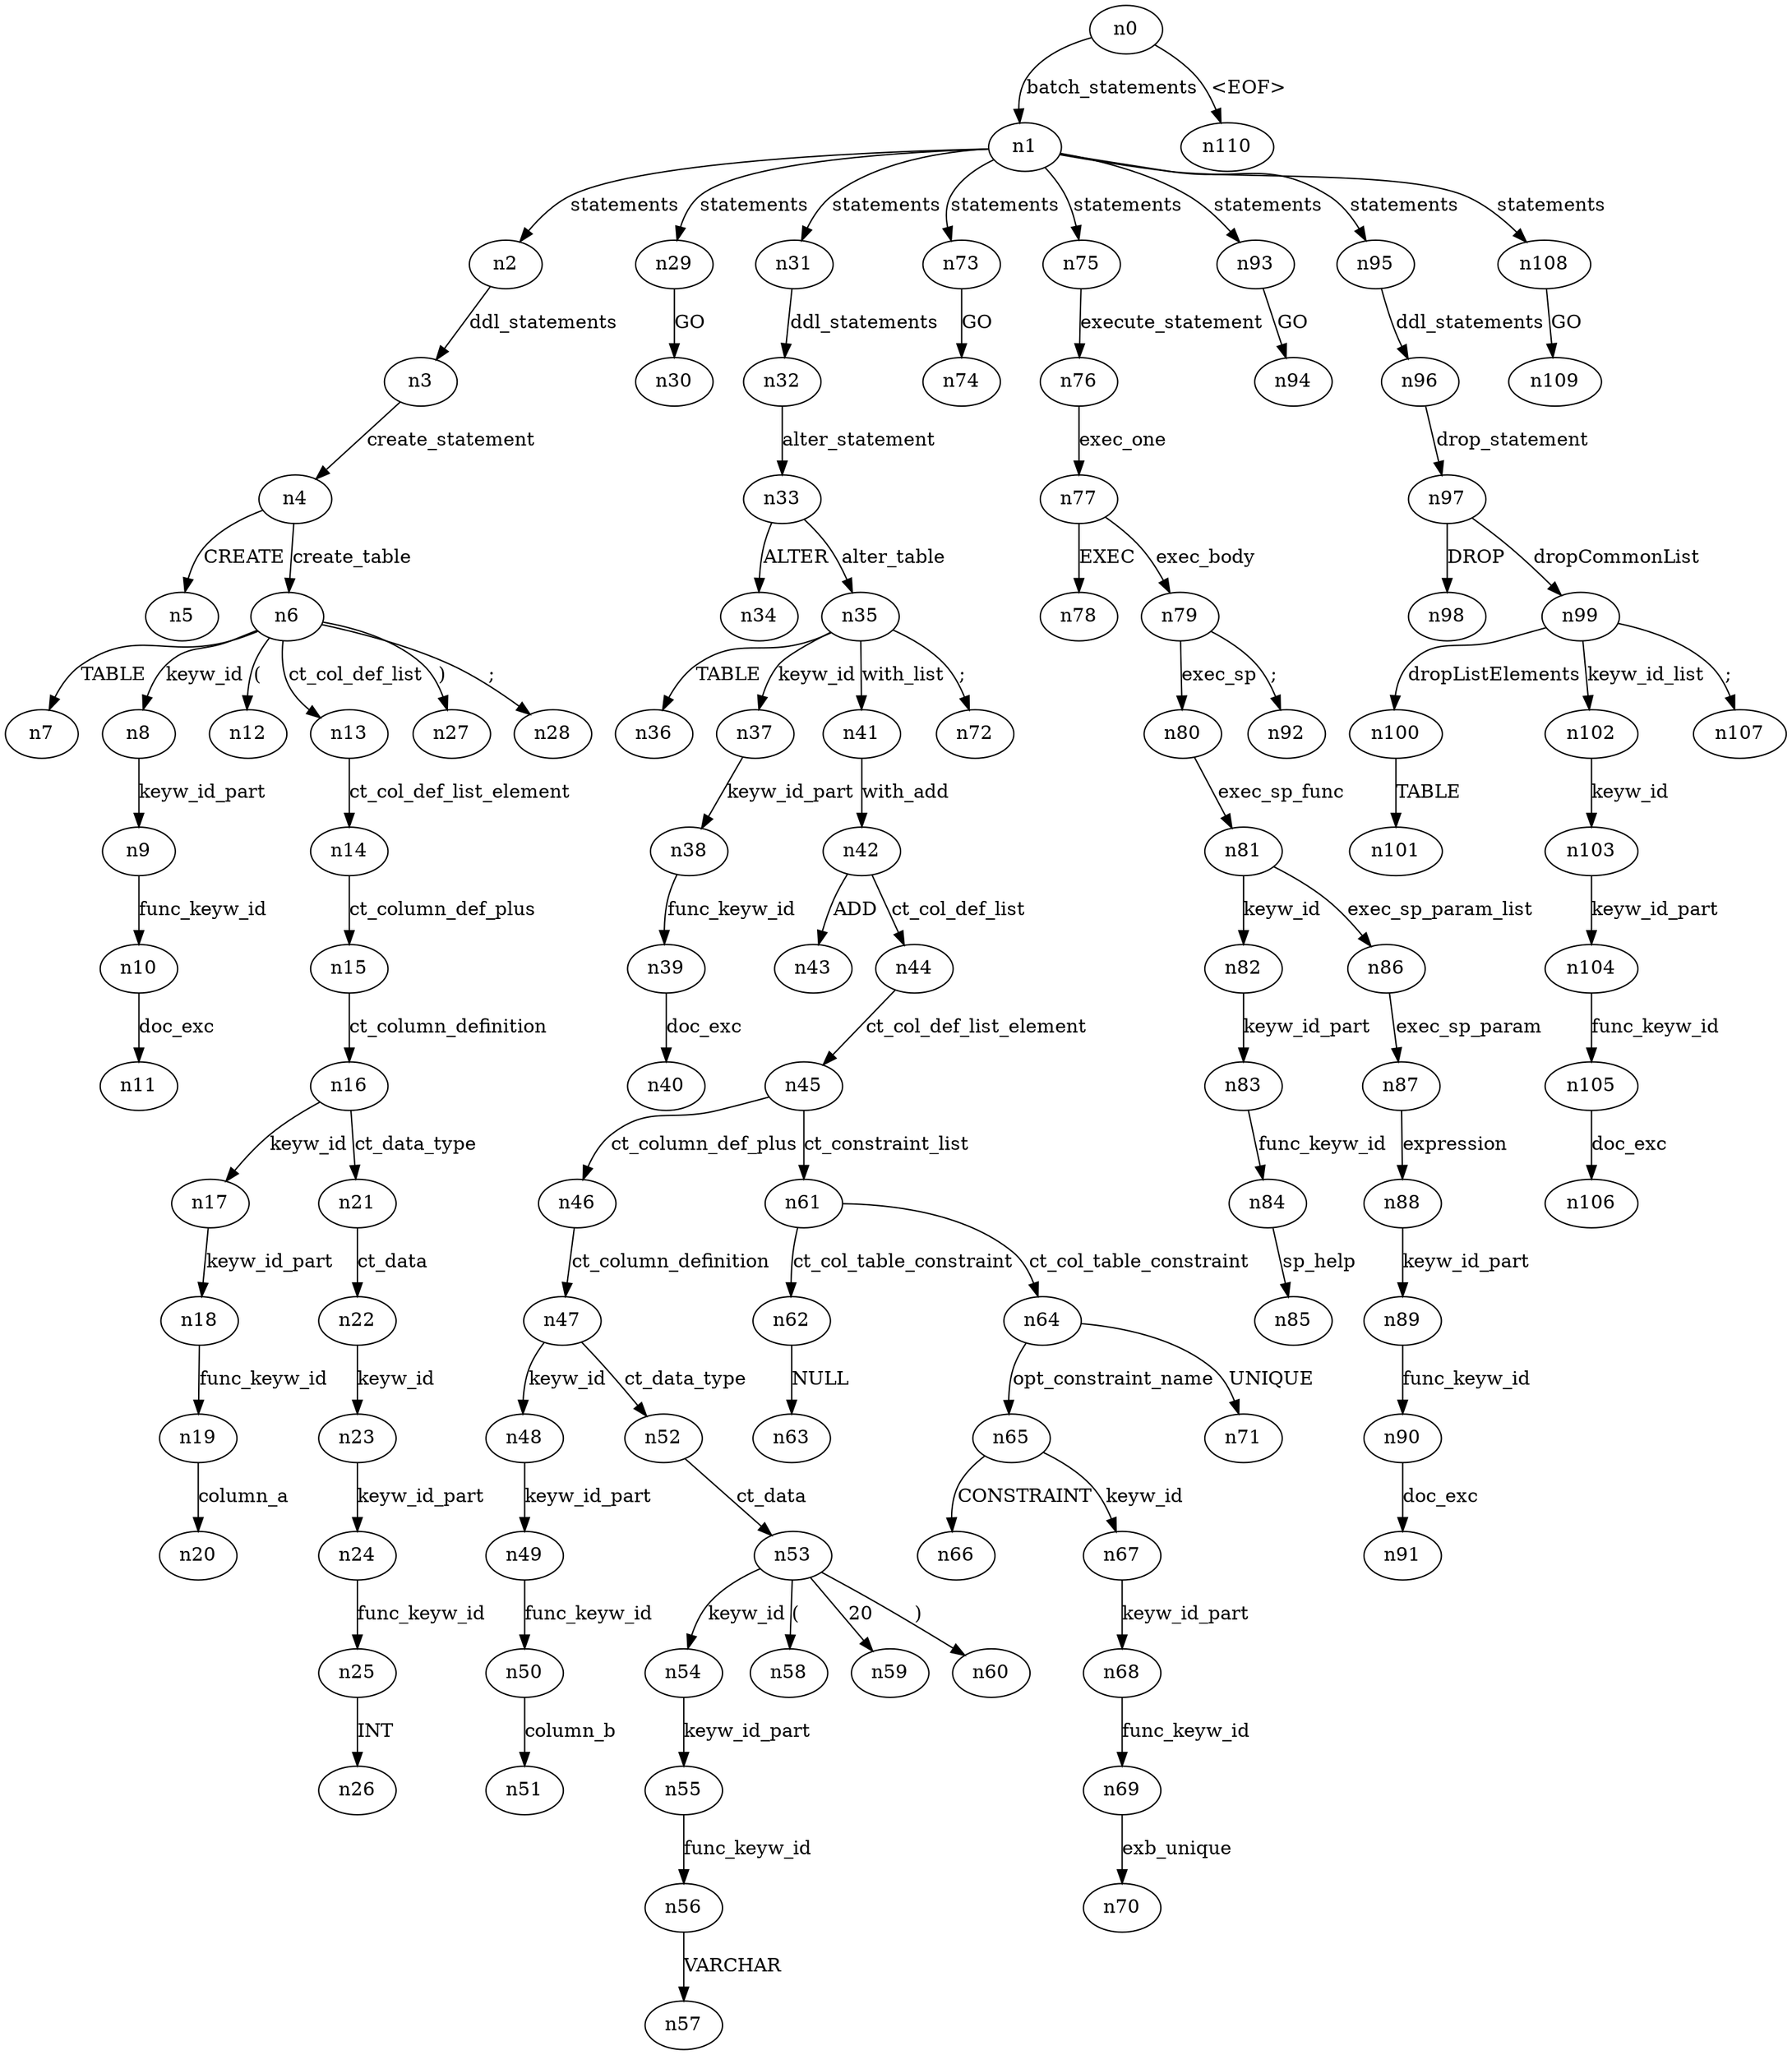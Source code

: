 digraph ParseTree {
  n0 -> n1 [label="batch_statements"];
  n1 -> n2 [label="statements"];
  n2 -> n3 [label="ddl_statements"];
  n3 -> n4 [label="create_statement"];
  n4 -> n5 [label="CREATE"];
  n4 -> n6 [label="create_table"];
  n6 -> n7 [label="TABLE"];
  n6 -> n8 [label="keyw_id"];
  n8 -> n9 [label="keyw_id_part"];
  n9 -> n10 [label="func_keyw_id"];
  n10 -> n11 [label="doc_exc"];
  n6 -> n12 [label="("];
  n6 -> n13 [label="ct_col_def_list"];
  n13 -> n14 [label="ct_col_def_list_element"];
  n14 -> n15 [label="ct_column_def_plus"];
  n15 -> n16 [label="ct_column_definition"];
  n16 -> n17 [label="keyw_id"];
  n17 -> n18 [label="keyw_id_part"];
  n18 -> n19 [label="func_keyw_id"];
  n19 -> n20 [label="column_a"];
  n16 -> n21 [label="ct_data_type"];
  n21 -> n22 [label="ct_data"];
  n22 -> n23 [label="keyw_id"];
  n23 -> n24 [label="keyw_id_part"];
  n24 -> n25 [label="func_keyw_id"];
  n25 -> n26 [label="INT"];
  n6 -> n27 [label=")"];
  n6 -> n28 [label=";"];
  n1 -> n29 [label="statements"];
  n29 -> n30 [label="GO"];
  n1 -> n31 [label="statements"];
  n31 -> n32 [label="ddl_statements"];
  n32 -> n33 [label="alter_statement"];
  n33 -> n34 [label="ALTER"];
  n33 -> n35 [label="alter_table"];
  n35 -> n36 [label="TABLE"];
  n35 -> n37 [label="keyw_id"];
  n37 -> n38 [label="keyw_id_part"];
  n38 -> n39 [label="func_keyw_id"];
  n39 -> n40 [label="doc_exc"];
  n35 -> n41 [label="with_list"];
  n41 -> n42 [label="with_add"];
  n42 -> n43 [label="ADD"];
  n42 -> n44 [label="ct_col_def_list"];
  n44 -> n45 [label="ct_col_def_list_element"];
  n45 -> n46 [label="ct_column_def_plus"];
  n46 -> n47 [label="ct_column_definition"];
  n47 -> n48 [label="keyw_id"];
  n48 -> n49 [label="keyw_id_part"];
  n49 -> n50 [label="func_keyw_id"];
  n50 -> n51 [label="column_b"];
  n47 -> n52 [label="ct_data_type"];
  n52 -> n53 [label="ct_data"];
  n53 -> n54 [label="keyw_id"];
  n54 -> n55 [label="keyw_id_part"];
  n55 -> n56 [label="func_keyw_id"];
  n56 -> n57 [label="VARCHAR"];
  n53 -> n58 [label="("];
  n53 -> n59 [label="20"];
  n53 -> n60 [label=")"];
  n45 -> n61 [label="ct_constraint_list"];
  n61 -> n62 [label="ct_col_table_constraint"];
  n62 -> n63 [label="NULL"];
  n61 -> n64 [label="ct_col_table_constraint"];
  n64 -> n65 [label="opt_constraint_name"];
  n65 -> n66 [label="CONSTRAINT"];
  n65 -> n67 [label="keyw_id"];
  n67 -> n68 [label="keyw_id_part"];
  n68 -> n69 [label="func_keyw_id"];
  n69 -> n70 [label="exb_unique"];
  n64 -> n71 [label="UNIQUE"];
  n35 -> n72 [label=";"];
  n1 -> n73 [label="statements"];
  n73 -> n74 [label="GO"];
  n1 -> n75 [label="statements"];
  n75 -> n76 [label="execute_statement"];
  n76 -> n77 [label="exec_one"];
  n77 -> n78 [label="EXEC"];
  n77 -> n79 [label="exec_body"];
  n79 -> n80 [label="exec_sp"];
  n80 -> n81 [label="exec_sp_func"];
  n81 -> n82 [label="keyw_id"];
  n82 -> n83 [label="keyw_id_part"];
  n83 -> n84 [label="func_keyw_id"];
  n84 -> n85 [label="sp_help"];
  n81 -> n86 [label="exec_sp_param_list"];
  n86 -> n87 [label="exec_sp_param"];
  n87 -> n88 [label="expression"];
  n88 -> n89 [label="keyw_id_part"];
  n89 -> n90 [label="func_keyw_id"];
  n90 -> n91 [label="doc_exc"];
  n79 -> n92 [label=";"];
  n1 -> n93 [label="statements"];
  n93 -> n94 [label="GO"];
  n1 -> n95 [label="statements"];
  n95 -> n96 [label="ddl_statements"];
  n96 -> n97 [label="drop_statement"];
  n97 -> n98 [label="DROP"];
  n97 -> n99 [label="dropCommonList"];
  n99 -> n100 [label="dropListElements"];
  n100 -> n101 [label="TABLE"];
  n99 -> n102 [label="keyw_id_list"];
  n102 -> n103 [label="keyw_id"];
  n103 -> n104 [label="keyw_id_part"];
  n104 -> n105 [label="func_keyw_id"];
  n105 -> n106 [label="doc_exc"];
  n99 -> n107 [label=";"];
  n1 -> n108 [label="statements"];
  n108 -> n109 [label="GO"];
  n0 -> n110 [label="<EOF>"];
}